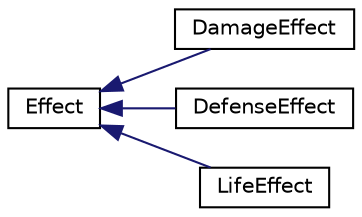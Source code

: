 digraph "Graphical Class Hierarchy"
{
 // LATEX_PDF_SIZE
  edge [fontname="Helvetica",fontsize="10",labelfontname="Helvetica",labelfontsize="10"];
  node [fontname="Helvetica",fontsize="10",shape=record];
  rankdir="LR";
  Node0 [label="Effect",height=0.2,width=0.4,color="black", fillcolor="white", style="filled",URL="$classEffect.html",tooltip=" "];
  Node0 -> Node1 [dir="back",color="midnightblue",fontsize="10",style="solid",fontname="Helvetica"];
  Node1 [label="DamageEffect",height=0.2,width=0.4,color="black", fillcolor="white", style="filled",URL="$classDamageEffect.html",tooltip=" "];
  Node0 -> Node2 [dir="back",color="midnightblue",fontsize="10",style="solid",fontname="Helvetica"];
  Node2 [label="DefenseEffect",height=0.2,width=0.4,color="black", fillcolor="white", style="filled",URL="$classDefenseEffect.html",tooltip=" "];
  Node0 -> Node3 [dir="back",color="midnightblue",fontsize="10",style="solid",fontname="Helvetica"];
  Node3 [label="LifeEffect",height=0.2,width=0.4,color="black", fillcolor="white", style="filled",URL="$classLifeEffect.html",tooltip=" "];
}
